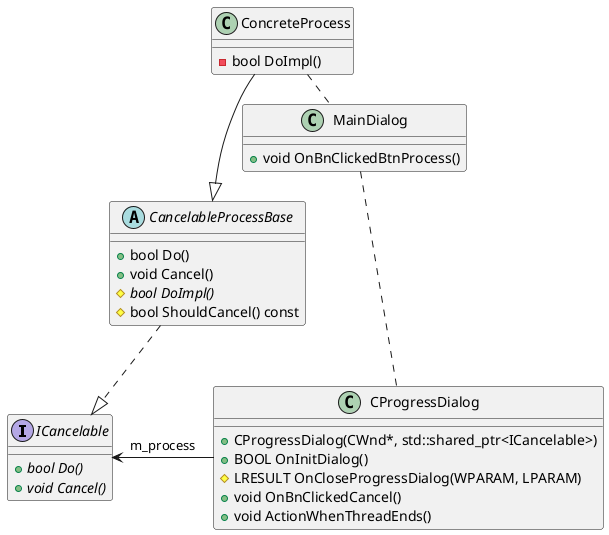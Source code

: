 @startuml

interface ICancelable {
  +{abstract} bool Do()
  +{abstract} void Cancel()
}

abstract CancelableProcessBase {
  +bool Do()
  +void Cancel()
  #{abstract} bool DoImpl()
  #bool ShouldCancel() const
}

class ConcreteProcess {
  -bool DoImpl()
}

ICancelable <|.u. CancelableProcessBase
CancelableProcessBase <|-u- ConcreteProcess

class CProgressDialog {
  +CProgressDialog(CWnd*, std::shared_ptr<ICancelable>)
  +BOOL OnInitDialog()
  #LRESULT OnCloseProgressDialog(WPARAM, LPARAM)
  +void OnBnClickedCancel()
  +void ActionWhenThreadEnds()
}

class MainDialog {
  +void OnBnClickedBtnProcess()
}

CProgressDialog -l-> ICancelable : m_process

MainDialog .l. ConcreteProcess
MainDialog .d. CProgressDialog

@enduml
